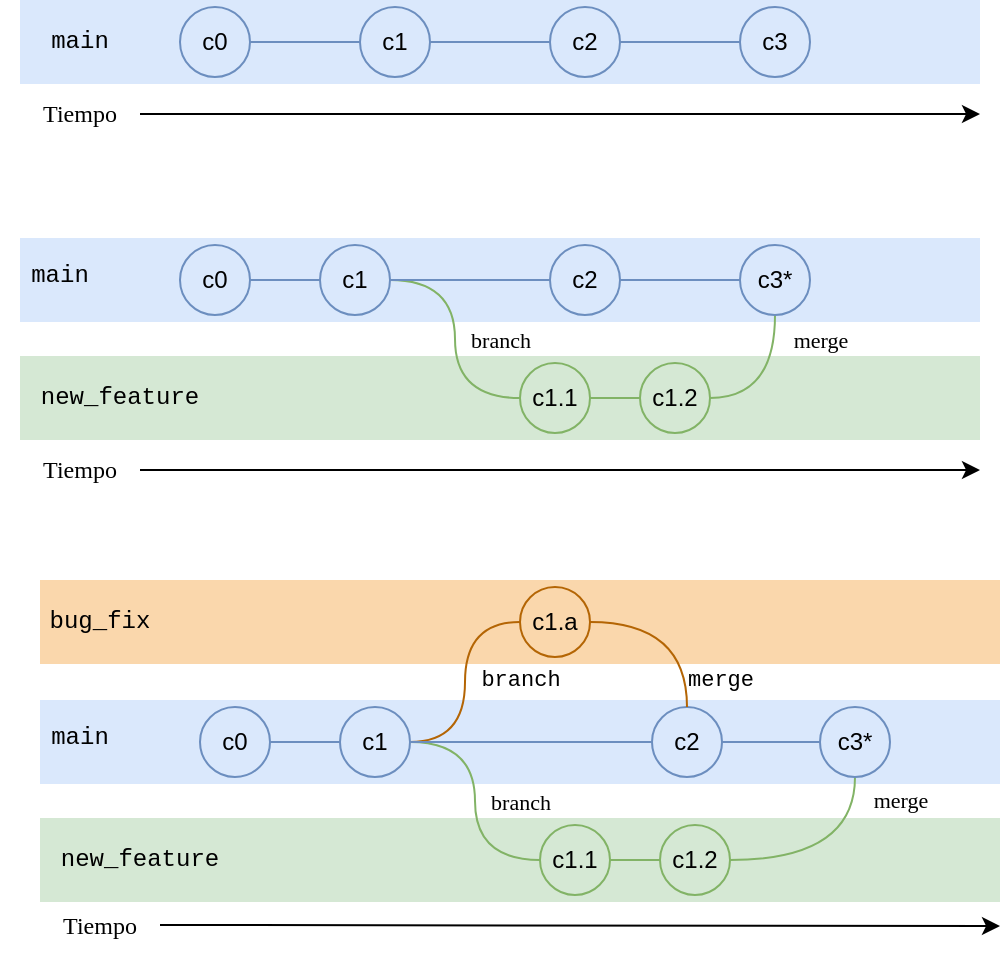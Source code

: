 <mxfile version="20.2.8"><diagram id="R6tZ0YSZfRkbFoompfwT" name="Página-1"><mxGraphModel dx="441" dy="218" grid="1" gridSize="10" guides="1" tooltips="1" connect="1" arrows="1" fold="1" page="1" pageScale="1" pageWidth="827" pageHeight="1169" math="0" shadow="0"><root><mxCell id="0"/><mxCell id="1" parent="0"/><mxCell id="pC_ZDQqnfQDnP1VmJAgT-64" value="" style="rounded=0;whiteSpace=wrap;html=1;fillColor=#fad7ac;strokeColor=none;" vertex="1" parent="1"><mxGeometry x="90" y="310" width="480" height="42" as="geometry"/></mxCell><mxCell id="pC_ZDQqnfQDnP1VmJAgT-26" value="" style="rounded=0;whiteSpace=wrap;html=1;fillColor=#dae8fc;strokeColor=none;" vertex="1" parent="1"><mxGeometry x="80" y="139" width="480" height="42" as="geometry"/></mxCell><mxCell id="pC_ZDQqnfQDnP1VmJAgT-4" value="" style="rounded=0;whiteSpace=wrap;html=1;fillColor=#d5e8d4;strokeColor=none;" vertex="1" parent="1"><mxGeometry x="80" y="198" width="480" height="42" as="geometry"/></mxCell><mxCell id="pC_ZDQqnfQDnP1VmJAgT-5" value="&lt;font&gt;new_feature&lt;/font&gt;" style="text;html=1;strokeColor=none;fillColor=none;align=center;verticalAlign=middle;whiteSpace=wrap;rounded=0;fontFamily=Courier New;" vertex="1" parent="1"><mxGeometry x="100" y="204" width="60" height="30" as="geometry"/></mxCell><mxCell id="pC_ZDQqnfQDnP1VmJAgT-15" style="edgeStyle=orthogonalEdgeStyle;curved=1;orthogonalLoop=1;jettySize=auto;html=1;entryX=0;entryY=0.5;entryDx=0;entryDy=0;fontFamily=Lucida Console;endArrow=none;endFill=0;fillColor=#d5e8d4;strokeColor=#82b366;" edge="1" parent="1" source="pC_ZDQqnfQDnP1VmJAgT-10" target="pC_ZDQqnfQDnP1VmJAgT-14"><mxGeometry relative="1" as="geometry"/></mxCell><mxCell id="pC_ZDQqnfQDnP1VmJAgT-11" value="branch" style="edgeStyle=orthogonalEdgeStyle;orthogonalLoop=1;jettySize=auto;html=1;entryX=0;entryY=0.5;entryDx=0;entryDy=0;fontFamily=Lucida Console;endArrow=none;endFill=0;curved=1;fillColor=#d5e8d4;strokeColor=#82b366;" edge="1" parent="1" source="pC_ZDQqnfQDnP1VmJAgT-8" target="pC_ZDQqnfQDnP1VmJAgT-10"><mxGeometry x="0.008" y="22" relative="1" as="geometry"><mxPoint as="offset"/></mxGeometry></mxCell><mxCell id="pC_ZDQqnfQDnP1VmJAgT-10" value="c1.1" style="ellipse;whiteSpace=wrap;html=1;aspect=fixed;fillColor=#d5e8d4;strokeColor=#82b366;" vertex="1" parent="1"><mxGeometry x="330" y="201.5" width="35" height="35" as="geometry"/></mxCell><mxCell id="pC_ZDQqnfQDnP1VmJAgT-14" value="c1.2" style="ellipse;whiteSpace=wrap;html=1;aspect=fixed;fillColor=#d5e8d4;strokeColor=#82b366;" vertex="1" parent="1"><mxGeometry x="390" y="201.5" width="35" height="35" as="geometry"/></mxCell><mxCell id="pC_ZDQqnfQDnP1VmJAgT-18" value="merge" style="edgeStyle=orthogonalEdgeStyle;curved=1;orthogonalLoop=1;jettySize=auto;html=1;entryX=0.5;entryY=1;entryDx=0;entryDy=0;fontFamily=Lucida Console;endArrow=none;endFill=0;fillColor=#d5e8d4;strokeColor=#82b366;" edge="1" parent="1" source="pC_ZDQqnfQDnP1VmJAgT-14" target="pC_ZDQqnfQDnP1VmJAgT-16"><mxGeometry x="0.662" y="-22" relative="1" as="geometry"><mxPoint as="offset"/></mxGeometry></mxCell><mxCell id="pC_ZDQqnfQDnP1VmJAgT-19" value="&lt;font face=&quot;Tahoma&quot;&gt;Tiempo&lt;/font&gt;" style="text;html=1;strokeColor=none;fillColor=none;align=center;verticalAlign=middle;whiteSpace=wrap;rounded=0;fontFamily=Verdana;" vertex="1" parent="1"><mxGeometry x="80" y="240" width="60" height="30" as="geometry"/></mxCell><mxCell id="pC_ZDQqnfQDnP1VmJAgT-2" value="&lt;font&gt;main&lt;/font&gt;" style="text;html=1;strokeColor=none;fillColor=none;align=center;verticalAlign=middle;whiteSpace=wrap;rounded=0;fontFamily=Courier New;" vertex="1" parent="1"><mxGeometry x="70" y="142.5" width="60" height="30" as="geometry"/></mxCell><mxCell id="pC_ZDQqnfQDnP1VmJAgT-3" value="c0" style="ellipse;whiteSpace=wrap;html=1;aspect=fixed;fillColor=#dae8fc;strokeColor=#6c8ebf;" vertex="1" parent="1"><mxGeometry x="160" y="142.5" width="35" height="35" as="geometry"/></mxCell><mxCell id="pC_ZDQqnfQDnP1VmJAgT-8" value="c1" style="ellipse;whiteSpace=wrap;html=1;aspect=fixed;fillColor=#dae8fc;strokeColor=#6c8ebf;" vertex="1" parent="1"><mxGeometry x="230" y="142.5" width="35" height="35" as="geometry"/></mxCell><mxCell id="pC_ZDQqnfQDnP1VmJAgT-9" style="edgeStyle=orthogonalEdgeStyle;rounded=0;orthogonalLoop=1;jettySize=auto;html=1;exitX=1;exitY=0.5;exitDx=0;exitDy=0;entryX=0;entryY=0.5;entryDx=0;entryDy=0;fontFamily=Lucida Console;endArrow=none;endFill=0;fillColor=#dae8fc;strokeColor=#6c8ebf;" edge="1" parent="1" source="pC_ZDQqnfQDnP1VmJAgT-3" target="pC_ZDQqnfQDnP1VmJAgT-8"><mxGeometry relative="1" as="geometry"/></mxCell><mxCell id="pC_ZDQqnfQDnP1VmJAgT-12" value="c2" style="ellipse;whiteSpace=wrap;html=1;aspect=fixed;fillColor=#dae8fc;strokeColor=#6c8ebf;" vertex="1" parent="1"><mxGeometry x="345" y="142.5" width="35" height="35" as="geometry"/></mxCell><mxCell id="pC_ZDQqnfQDnP1VmJAgT-13" style="edgeStyle=orthogonalEdgeStyle;curved=1;orthogonalLoop=1;jettySize=auto;html=1;entryX=0;entryY=0.5;entryDx=0;entryDy=0;fontFamily=Lucida Console;endArrow=none;endFill=0;fillColor=#dae8fc;strokeColor=#6c8ebf;" edge="1" parent="1" source="pC_ZDQqnfQDnP1VmJAgT-8" target="pC_ZDQqnfQDnP1VmJAgT-12"><mxGeometry relative="1" as="geometry"/></mxCell><mxCell id="pC_ZDQqnfQDnP1VmJAgT-16" value="c3*" style="ellipse;whiteSpace=wrap;html=1;aspect=fixed;fillColor=#dae8fc;strokeColor=#6c8ebf;labelPosition=center;verticalLabelPosition=middle;align=center;verticalAlign=middle;" vertex="1" parent="1"><mxGeometry x="440" y="142.5" width="35" height="35" as="geometry"/></mxCell><mxCell id="pC_ZDQqnfQDnP1VmJAgT-17" style="edgeStyle=orthogonalEdgeStyle;curved=1;orthogonalLoop=1;jettySize=auto;html=1;entryX=0;entryY=0.5;entryDx=0;entryDy=0;fontFamily=Lucida Console;endArrow=none;endFill=0;fillColor=#dae8fc;strokeColor=#6c8ebf;" edge="1" parent="1" source="pC_ZDQqnfQDnP1VmJAgT-12" target="pC_ZDQqnfQDnP1VmJAgT-16"><mxGeometry relative="1" as="geometry"/></mxCell><mxCell id="pC_ZDQqnfQDnP1VmJAgT-27" value="" style="endArrow=classic;html=1;fontFamily=Courier New;curved=1;exitX=1;exitY=0.5;exitDx=0;exitDy=0;" edge="1" parent="1" source="pC_ZDQqnfQDnP1VmJAgT-19"><mxGeometry width="50" height="50" relative="1" as="geometry"><mxPoint x="180" y="300" as="sourcePoint"/><mxPoint x="560" y="255" as="targetPoint"/></mxGeometry></mxCell><mxCell id="pC_ZDQqnfQDnP1VmJAgT-29" value="" style="rounded=0;whiteSpace=wrap;html=1;fillColor=#dae8fc;strokeColor=none;" vertex="1" parent="1"><mxGeometry x="80" y="20" width="480" height="42" as="geometry"/></mxCell><mxCell id="pC_ZDQqnfQDnP1VmJAgT-37" value="&lt;font face=&quot;Tahoma&quot;&gt;Tiempo&lt;/font&gt;" style="text;html=1;strokeColor=none;fillColor=none;align=center;verticalAlign=middle;whiteSpace=wrap;rounded=0;fontFamily=Verdana;" vertex="1" parent="1"><mxGeometry x="80" y="62" width="60" height="30" as="geometry"/></mxCell><mxCell id="pC_ZDQqnfQDnP1VmJAgT-38" value="c0" style="ellipse;whiteSpace=wrap;html=1;aspect=fixed;fillColor=#dae8fc;strokeColor=#6c8ebf;" vertex="1" parent="1"><mxGeometry x="160" y="23.5" width="35" height="35" as="geometry"/></mxCell><mxCell id="pC_ZDQqnfQDnP1VmJAgT-39" value="c1" style="ellipse;whiteSpace=wrap;html=1;aspect=fixed;fillColor=#dae8fc;strokeColor=#6c8ebf;" vertex="1" parent="1"><mxGeometry x="250" y="23.5" width="35" height="35" as="geometry"/></mxCell><mxCell id="pC_ZDQqnfQDnP1VmJAgT-40" style="edgeStyle=orthogonalEdgeStyle;rounded=0;orthogonalLoop=1;jettySize=auto;html=1;exitX=1;exitY=0.5;exitDx=0;exitDy=0;entryX=0;entryY=0.5;entryDx=0;entryDy=0;fontFamily=Lucida Console;endArrow=none;endFill=0;fillColor=#dae8fc;strokeColor=#6c8ebf;" edge="1" source="pC_ZDQqnfQDnP1VmJAgT-38" target="pC_ZDQqnfQDnP1VmJAgT-39" parent="1"><mxGeometry relative="1" as="geometry"/></mxCell><mxCell id="pC_ZDQqnfQDnP1VmJAgT-41" value="c2" style="ellipse;whiteSpace=wrap;html=1;aspect=fixed;fillColor=#dae8fc;strokeColor=#6c8ebf;" vertex="1" parent="1"><mxGeometry x="345" y="23.5" width="35" height="35" as="geometry"/></mxCell><mxCell id="pC_ZDQqnfQDnP1VmJAgT-42" style="edgeStyle=orthogonalEdgeStyle;curved=1;orthogonalLoop=1;jettySize=auto;html=1;entryX=0;entryY=0.5;entryDx=0;entryDy=0;fontFamily=Lucida Console;endArrow=none;endFill=0;fillColor=#dae8fc;strokeColor=#6c8ebf;" edge="1" source="pC_ZDQqnfQDnP1VmJAgT-39" target="pC_ZDQqnfQDnP1VmJAgT-41" parent="1"><mxGeometry relative="1" as="geometry"/></mxCell><mxCell id="pC_ZDQqnfQDnP1VmJAgT-43" value="&lt;div&gt;c3&lt;/div&gt;" style="ellipse;whiteSpace=wrap;html=1;aspect=fixed;fillColor=#dae8fc;strokeColor=#6c8ebf;labelPosition=center;verticalLabelPosition=middle;align=center;verticalAlign=middle;" vertex="1" parent="1"><mxGeometry x="440" y="23.5" width="35" height="35" as="geometry"/></mxCell><mxCell id="pC_ZDQqnfQDnP1VmJAgT-44" style="edgeStyle=orthogonalEdgeStyle;curved=1;orthogonalLoop=1;jettySize=auto;html=1;entryX=0;entryY=0.5;entryDx=0;entryDy=0;fontFamily=Lucida Console;endArrow=none;endFill=0;fillColor=#dae8fc;strokeColor=#6c8ebf;" edge="1" source="pC_ZDQqnfQDnP1VmJAgT-41" target="pC_ZDQqnfQDnP1VmJAgT-43" parent="1"><mxGeometry relative="1" as="geometry"/></mxCell><mxCell id="pC_ZDQqnfQDnP1VmJAgT-45" value="" style="endArrow=classic;html=1;fontFamily=Courier New;curved=1;exitX=1;exitY=0.5;exitDx=0;exitDy=0;" edge="1" source="pC_ZDQqnfQDnP1VmJAgT-37" parent="1"><mxGeometry width="50" height="50" relative="1" as="geometry"><mxPoint x="180" y="122" as="sourcePoint"/><mxPoint x="560" y="77" as="targetPoint"/></mxGeometry></mxCell><mxCell id="pC_ZDQqnfQDnP1VmJAgT-46" value="&lt;font&gt;main&lt;/font&gt;" style="text;html=1;strokeColor=none;fillColor=none;align=center;verticalAlign=middle;whiteSpace=wrap;rounded=0;fontFamily=Courier New;" vertex="1" parent="1"><mxGeometry x="80" y="26" width="60" height="30" as="geometry"/></mxCell><mxCell id="pC_ZDQqnfQDnP1VmJAgT-47" value="" style="rounded=0;whiteSpace=wrap;html=1;fillColor=#dae8fc;strokeColor=none;" vertex="1" parent="1"><mxGeometry x="90" y="370" width="480" height="42" as="geometry"/></mxCell><mxCell id="pC_ZDQqnfQDnP1VmJAgT-48" value="" style="rounded=0;whiteSpace=wrap;html=1;fillColor=#d5e8d4;strokeColor=none;" vertex="1" parent="1"><mxGeometry x="90" y="429" width="480" height="42" as="geometry"/></mxCell><mxCell id="pC_ZDQqnfQDnP1VmJAgT-49" value="&lt;font&gt;new_feature&lt;/font&gt;" style="text;html=1;strokeColor=none;fillColor=none;align=center;verticalAlign=middle;whiteSpace=wrap;rounded=0;fontFamily=Courier New;" vertex="1" parent="1"><mxGeometry x="110" y="435" width="60" height="30" as="geometry"/></mxCell><mxCell id="pC_ZDQqnfQDnP1VmJAgT-50" style="edgeStyle=orthogonalEdgeStyle;curved=1;orthogonalLoop=1;jettySize=auto;html=1;entryX=0;entryY=0.5;entryDx=0;entryDy=0;fontFamily=Lucida Console;endArrow=none;endFill=0;fillColor=#d5e8d4;strokeColor=#82b366;" edge="1" source="pC_ZDQqnfQDnP1VmJAgT-52" target="pC_ZDQqnfQDnP1VmJAgT-53" parent="1"><mxGeometry relative="1" as="geometry"/></mxCell><mxCell id="pC_ZDQqnfQDnP1VmJAgT-51" value="branch" style="edgeStyle=orthogonalEdgeStyle;orthogonalLoop=1;jettySize=auto;html=1;entryX=0;entryY=0.5;entryDx=0;entryDy=0;fontFamily=Lucida Console;endArrow=none;endFill=0;curved=1;fillColor=#d5e8d4;strokeColor=#82b366;labelBackgroundColor=none;" edge="1" source="pC_ZDQqnfQDnP1VmJAgT-57" target="pC_ZDQqnfQDnP1VmJAgT-52" parent="1"><mxGeometry x="0.008" y="22" relative="1" as="geometry"><mxPoint as="offset"/></mxGeometry></mxCell><mxCell id="pC_ZDQqnfQDnP1VmJAgT-52" value="c1.1" style="ellipse;whiteSpace=wrap;html=1;aspect=fixed;fillColor=#d5e8d4;strokeColor=#82b366;" vertex="1" parent="1"><mxGeometry x="340" y="432.5" width="35" height="35" as="geometry"/></mxCell><mxCell id="pC_ZDQqnfQDnP1VmJAgT-53" value="c1.2" style="ellipse;whiteSpace=wrap;html=1;aspect=fixed;fillColor=#d5e8d4;strokeColor=#82b366;" vertex="1" parent="1"><mxGeometry x="400" y="432.5" width="35" height="35" as="geometry"/></mxCell><mxCell id="pC_ZDQqnfQDnP1VmJAgT-54" value="merge" style="edgeStyle=orthogonalEdgeStyle;curved=1;orthogonalLoop=1;jettySize=auto;html=1;entryX=0.5;entryY=1;entryDx=0;entryDy=0;fontFamily=Lucida Console;endArrow=none;endFill=0;labelBackgroundColor=none;fillColor=#d5e8d4;strokeColor=#82b366;" edge="1" source="pC_ZDQqnfQDnP1VmJAgT-53" target="pC_ZDQqnfQDnP1VmJAgT-61" parent="1"><mxGeometry x="0.779" y="-22" relative="1" as="geometry"><mxPoint as="offset"/></mxGeometry></mxCell><mxCell id="pC_ZDQqnfQDnP1VmJAgT-55" value="&lt;font&gt;main&lt;/font&gt;" style="text;html=1;strokeColor=none;fillColor=none;align=center;verticalAlign=middle;whiteSpace=wrap;rounded=0;fontFamily=Courier New;" vertex="1" parent="1"><mxGeometry x="80" y="373.5" width="60" height="30" as="geometry"/></mxCell><mxCell id="pC_ZDQqnfQDnP1VmJAgT-56" value="c0" style="ellipse;whiteSpace=wrap;html=1;aspect=fixed;fillColor=#dae8fc;strokeColor=#6c8ebf;" vertex="1" parent="1"><mxGeometry x="170" y="373.5" width="35" height="35" as="geometry"/></mxCell><mxCell id="pC_ZDQqnfQDnP1VmJAgT-67" value="branch" style="edgeStyle=orthogonalEdgeStyle;orthogonalLoop=1;jettySize=auto;html=1;entryX=0;entryY=0.5;entryDx=0;entryDy=0;shadow=0;fontFamily=Courier New;endArrow=none;endFill=0;fillColor=#fad7ac;strokeColor=#b46504;curved=1;labelBackgroundColor=none;" edge="1" parent="1" source="pC_ZDQqnfQDnP1VmJAgT-57" target="pC_ZDQqnfQDnP1VmJAgT-65"><mxGeometry x="0.018" y="-27" relative="1" as="geometry"><mxPoint as="offset"/></mxGeometry></mxCell><mxCell id="pC_ZDQqnfQDnP1VmJAgT-57" value="c1" style="ellipse;whiteSpace=wrap;html=1;aspect=fixed;fillColor=#dae8fc;strokeColor=#6c8ebf;" vertex="1" parent="1"><mxGeometry x="240" y="373.5" width="35" height="35" as="geometry"/></mxCell><mxCell id="pC_ZDQqnfQDnP1VmJAgT-58" style="edgeStyle=orthogonalEdgeStyle;rounded=0;orthogonalLoop=1;jettySize=auto;html=1;exitX=1;exitY=0.5;exitDx=0;exitDy=0;entryX=0;entryY=0.5;entryDx=0;entryDy=0;fontFamily=Lucida Console;endArrow=none;endFill=0;fillColor=#dae8fc;strokeColor=#6c8ebf;" edge="1" source="pC_ZDQqnfQDnP1VmJAgT-56" target="pC_ZDQqnfQDnP1VmJAgT-57" parent="1"><mxGeometry relative="1" as="geometry"/></mxCell><mxCell id="pC_ZDQqnfQDnP1VmJAgT-59" value="c2" style="ellipse;whiteSpace=wrap;html=1;aspect=fixed;fillColor=#dae8fc;strokeColor=#6c8ebf;" vertex="1" parent="1"><mxGeometry x="396" y="373.5" width="35" height="35" as="geometry"/></mxCell><mxCell id="pC_ZDQqnfQDnP1VmJAgT-60" style="edgeStyle=orthogonalEdgeStyle;curved=1;orthogonalLoop=1;jettySize=auto;html=1;entryX=0;entryY=0.5;entryDx=0;entryDy=0;fontFamily=Lucida Console;endArrow=none;endFill=0;fillColor=#dae8fc;strokeColor=#6c8ebf;" edge="1" source="pC_ZDQqnfQDnP1VmJAgT-57" target="pC_ZDQqnfQDnP1VmJAgT-59" parent="1"><mxGeometry relative="1" as="geometry"/></mxCell><mxCell id="pC_ZDQqnfQDnP1VmJAgT-61" value="c3*" style="ellipse;whiteSpace=wrap;html=1;aspect=fixed;fillColor=#dae8fc;strokeColor=#6c8ebf;labelPosition=center;verticalLabelPosition=middle;align=center;verticalAlign=middle;" vertex="1" parent="1"><mxGeometry x="480" y="373.5" width="35" height="35" as="geometry"/></mxCell><mxCell id="pC_ZDQqnfQDnP1VmJAgT-62" style="edgeStyle=orthogonalEdgeStyle;curved=1;orthogonalLoop=1;jettySize=auto;html=1;entryX=0;entryY=0.5;entryDx=0;entryDy=0;fontFamily=Lucida Console;endArrow=none;endFill=0;fillColor=#dae8fc;strokeColor=#6c8ebf;" edge="1" source="pC_ZDQqnfQDnP1VmJAgT-59" target="pC_ZDQqnfQDnP1VmJAgT-61" parent="1"><mxGeometry relative="1" as="geometry"/></mxCell><mxCell id="pC_ZDQqnfQDnP1VmJAgT-63" value="" style="endArrow=classic;html=1;fontFamily=Courier New;curved=1;exitX=1;exitY=0.5;exitDx=0;exitDy=0;" edge="1" parent="1" source="pC_ZDQqnfQDnP1VmJAgT-70"><mxGeometry width="50" height="50" relative="1" as="geometry"><mxPoint x="150" y="486" as="sourcePoint"/><mxPoint x="570" y="483" as="targetPoint"/></mxGeometry></mxCell><mxCell id="pC_ZDQqnfQDnP1VmJAgT-69" value="merge" style="edgeStyle=orthogonalEdgeStyle;curved=1;orthogonalLoop=1;jettySize=auto;html=1;entryX=0.5;entryY=0;entryDx=0;entryDy=0;shadow=0;fontFamily=Courier New;endArrow=none;endFill=0;fillColor=#fad7ac;strokeColor=#b46504;labelBackgroundColor=none;" edge="1" parent="1" source="pC_ZDQqnfQDnP1VmJAgT-65" target="pC_ZDQqnfQDnP1VmJAgT-59"><mxGeometry x="0.703" y="16" relative="1" as="geometry"><mxPoint as="offset"/></mxGeometry></mxCell><mxCell id="pC_ZDQqnfQDnP1VmJAgT-65" value="c1.a" style="ellipse;whiteSpace=wrap;html=1;aspect=fixed;fillColor=#fad7ac;strokeColor=#b46504;shadow=0;" vertex="1" parent="1"><mxGeometry x="330" y="313.5" width="35" height="35" as="geometry"/></mxCell><mxCell id="pC_ZDQqnfQDnP1VmJAgT-68" value="bug_fix" style="text;html=1;strokeColor=none;fillColor=none;align=center;verticalAlign=middle;whiteSpace=wrap;rounded=0;fontFamily=Courier New;" vertex="1" parent="1"><mxGeometry x="90" y="316" width="60" height="30" as="geometry"/></mxCell><mxCell id="pC_ZDQqnfQDnP1VmJAgT-70" value="&lt;font face=&quot;Tahoma&quot;&gt;Tiempo&lt;/font&gt;" style="text;html=1;strokeColor=none;fillColor=none;align=center;verticalAlign=middle;whiteSpace=wrap;rounded=0;fontFamily=Verdana;" vertex="1" parent="1"><mxGeometry x="90" y="467.5" width="60" height="30" as="geometry"/></mxCell></root></mxGraphModel></diagram></mxfile>